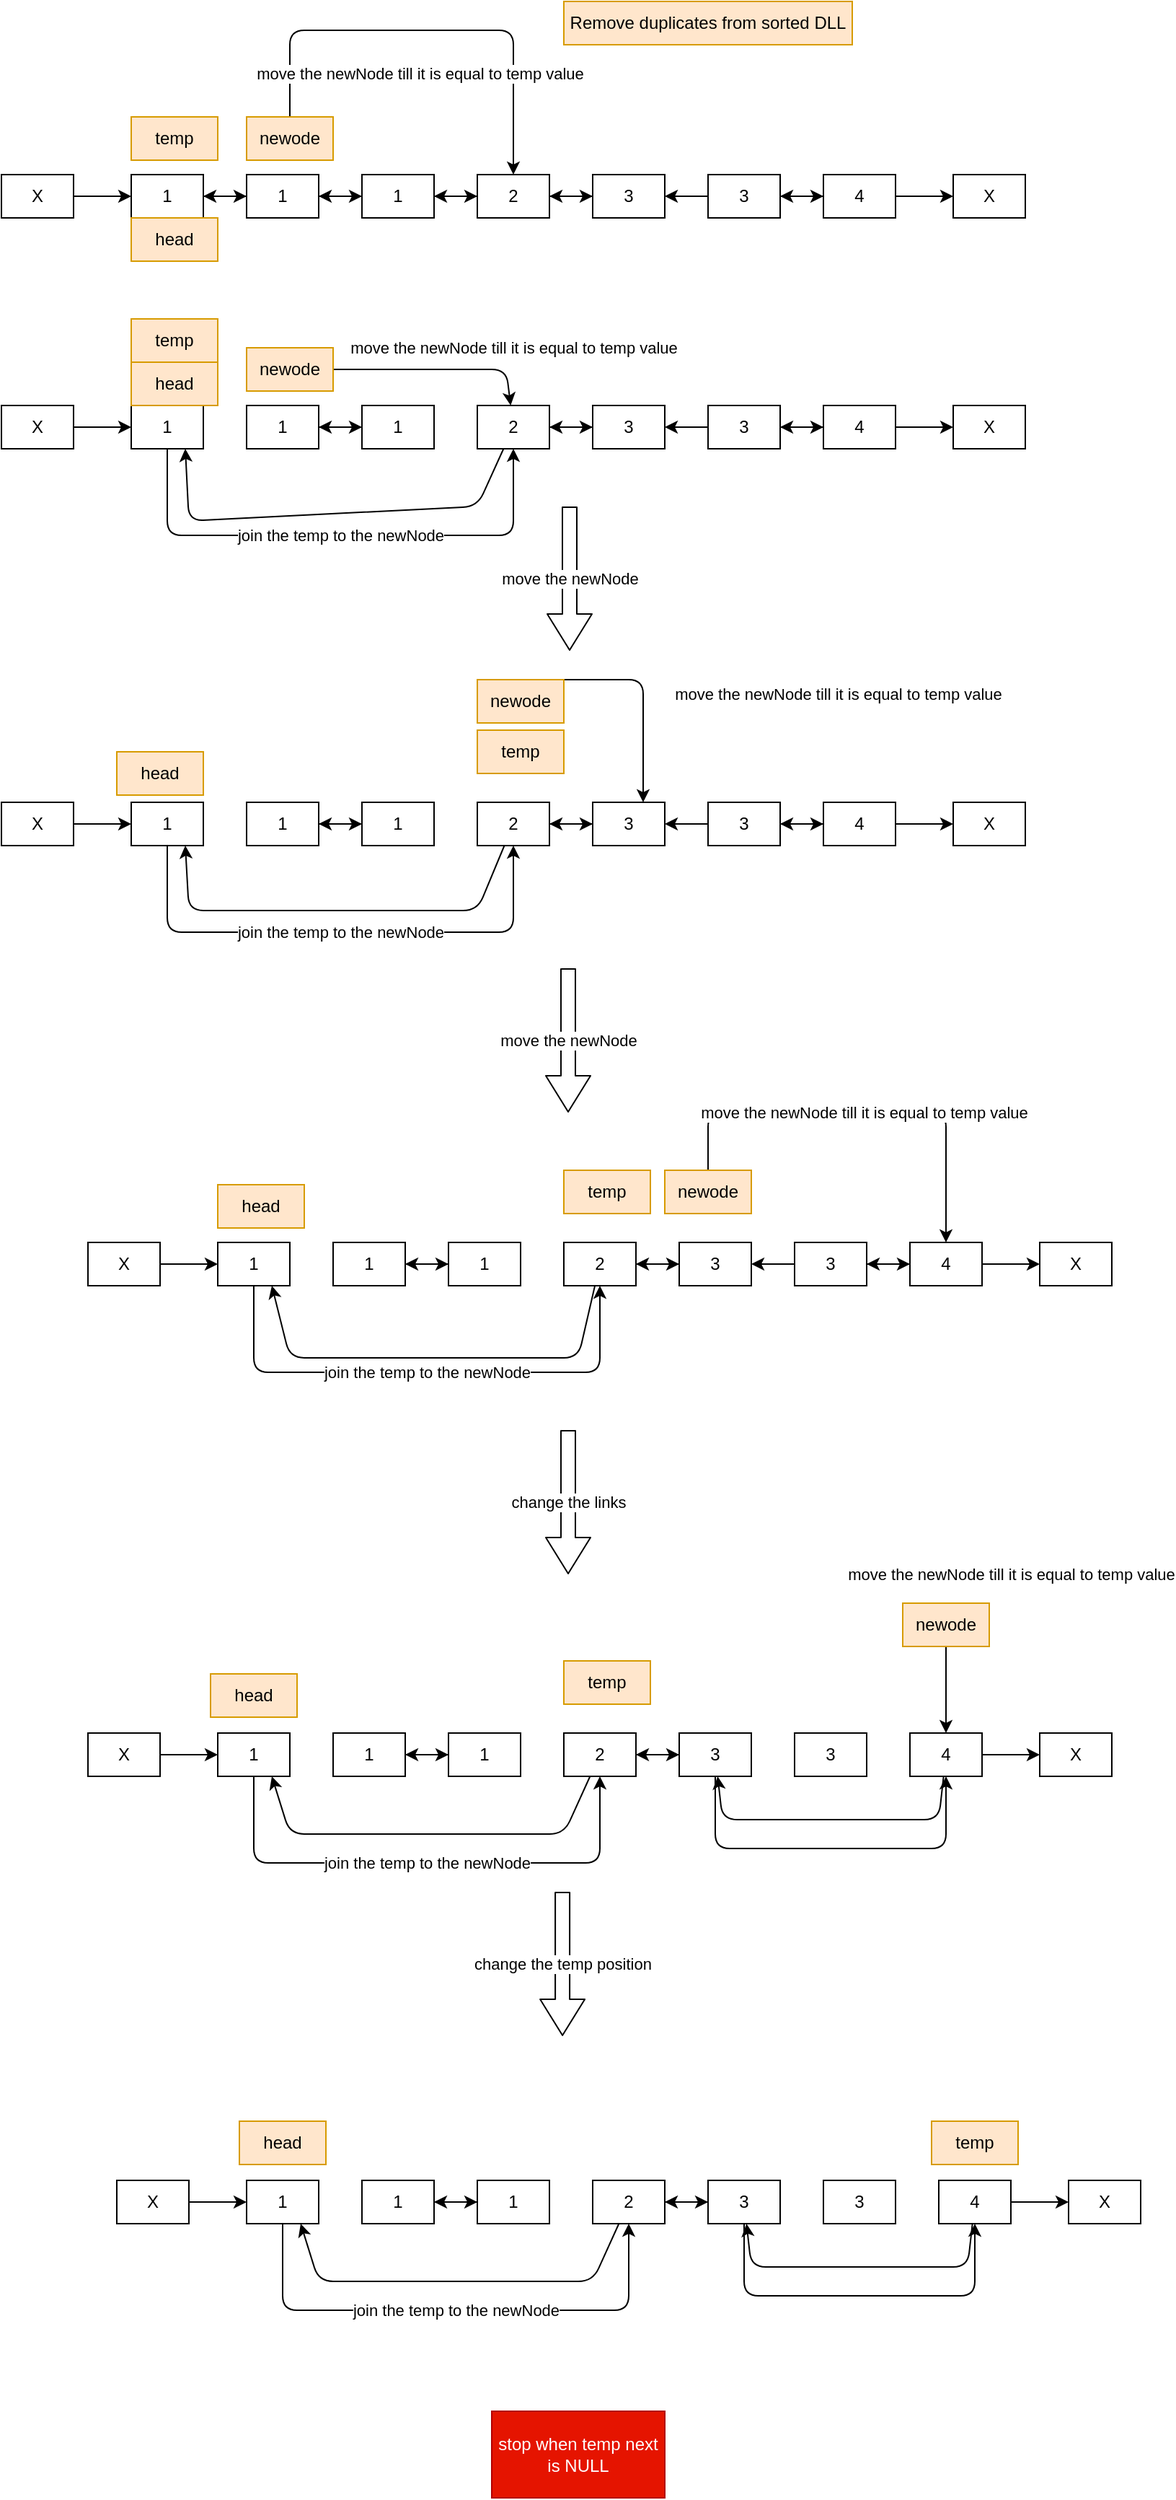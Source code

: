 <mxfile>
    <diagram id="9NSPyu2zDGdmlCWGadzv" name="Page-1">
        <mxGraphModel dx="755" dy="455" grid="1" gridSize="10" guides="1" tooltips="1" connect="1" arrows="1" fold="1" page="1" pageScale="1" pageWidth="827" pageHeight="1169" math="0" shadow="0">
            <root>
                <mxCell id="0"/>
                <mxCell id="1" parent="0"/>
                <UserObject label="Remove duplicates from sorted DLL" link="https://www.youtube.com/watch?v=YJKVTnOJXSY" id="2">
                    <mxCell style="text;strokeColor=#d79b00;align=center;fillColor=#ffe6cc;html=1;verticalAlign=middle;whiteSpace=wrap;rounded=0;" vertex="1" parent="1">
                        <mxGeometry x="410" y="10" width="200" height="30" as="geometry"/>
                    </mxCell>
                </UserObject>
                <mxCell id="6" value="" style="edgeStyle=none;html=1;" edge="1" parent="1" source="4" target="5">
                    <mxGeometry relative="1" as="geometry"/>
                </mxCell>
                <mxCell id="4" value="X" style="whiteSpace=wrap;html=1;" vertex="1" parent="1">
                    <mxGeometry x="20" y="130" width="50" height="30" as="geometry"/>
                </mxCell>
                <mxCell id="28" style="edgeStyle=none;html=1;" edge="1" parent="1" source="5" target="8">
                    <mxGeometry relative="1" as="geometry"/>
                </mxCell>
                <mxCell id="5" value="1" style="whiteSpace=wrap;html=1;" vertex="1" parent="1">
                    <mxGeometry x="110" y="130" width="50" height="30" as="geometry"/>
                </mxCell>
                <mxCell id="23" value="" style="edgeStyle=none;html=1;" edge="1" parent="1" source="8" target="10">
                    <mxGeometry relative="1" as="geometry"/>
                </mxCell>
                <mxCell id="24" value="" style="edgeStyle=none;html=1;" edge="1" parent="1" source="8" target="5">
                    <mxGeometry relative="1" as="geometry"/>
                </mxCell>
                <mxCell id="27" style="edgeStyle=none;html=1;" edge="1" parent="1" source="8" target="9">
                    <mxGeometry relative="1" as="geometry"/>
                </mxCell>
                <mxCell id="8" value="1" style="whiteSpace=wrap;html=1;" vertex="1" parent="1">
                    <mxGeometry x="190" y="130" width="50" height="30" as="geometry"/>
                </mxCell>
                <mxCell id="22" value="" style="edgeStyle=none;html=1;" edge="1" parent="1" source="9" target="8">
                    <mxGeometry relative="1" as="geometry"/>
                </mxCell>
                <mxCell id="9" value="1" style="whiteSpace=wrap;html=1;" vertex="1" parent="1">
                    <mxGeometry x="270" y="130" width="50" height="30" as="geometry"/>
                </mxCell>
                <mxCell id="21" value="" style="edgeStyle=none;html=1;" edge="1" parent="1" source="10" target="9">
                    <mxGeometry relative="1" as="geometry"/>
                </mxCell>
                <mxCell id="29" style="edgeStyle=none;html=1;" edge="1" parent="1" source="10" target="11">
                    <mxGeometry relative="1" as="geometry"/>
                </mxCell>
                <mxCell id="10" value="2" style="whiteSpace=wrap;html=1;" vertex="1" parent="1">
                    <mxGeometry x="350" y="130" width="50" height="30" as="geometry"/>
                </mxCell>
                <mxCell id="20" value="" style="edgeStyle=none;html=1;" edge="1" parent="1" source="11" target="10">
                    <mxGeometry relative="1" as="geometry"/>
                </mxCell>
                <mxCell id="11" value="3" style="whiteSpace=wrap;html=1;" vertex="1" parent="1">
                    <mxGeometry x="430" y="130" width="50" height="30" as="geometry"/>
                </mxCell>
                <mxCell id="18" style="edgeStyle=none;html=1;" edge="1" parent="1" source="12" target="13">
                    <mxGeometry relative="1" as="geometry"/>
                </mxCell>
                <mxCell id="19" value="" style="edgeStyle=none;html=1;" edge="1" parent="1" source="12" target="11">
                    <mxGeometry relative="1" as="geometry"/>
                </mxCell>
                <mxCell id="12" value="3" style="whiteSpace=wrap;html=1;" vertex="1" parent="1">
                    <mxGeometry x="510" y="130" width="50" height="30" as="geometry"/>
                </mxCell>
                <mxCell id="15" value="" style="edgeStyle=none;html=1;" edge="1" parent="1" source="13" target="14">
                    <mxGeometry relative="1" as="geometry"/>
                </mxCell>
                <mxCell id="17" value="" style="edgeStyle=none;html=1;" edge="1" parent="1" source="13" target="12">
                    <mxGeometry relative="1" as="geometry"/>
                </mxCell>
                <mxCell id="13" value="4" style="whiteSpace=wrap;html=1;" vertex="1" parent="1">
                    <mxGeometry x="590" y="130" width="50" height="30" as="geometry"/>
                </mxCell>
                <mxCell id="14" value="X" style="whiteSpace=wrap;html=1;" vertex="1" parent="1">
                    <mxGeometry x="680" y="130" width="50" height="30" as="geometry"/>
                </mxCell>
                <mxCell id="30" value="head" style="text;strokeColor=#d79b00;align=center;fillColor=#ffe6cc;html=1;verticalAlign=middle;whiteSpace=wrap;rounded=0;" vertex="1" parent="1">
                    <mxGeometry x="110" y="160" width="60" height="30" as="geometry"/>
                </mxCell>
                <mxCell id="31" value="temp" style="text;strokeColor=#d79b00;align=center;fillColor=#ffe6cc;html=1;verticalAlign=middle;whiteSpace=wrap;rounded=0;" vertex="1" parent="1">
                    <mxGeometry x="110" y="90" width="60" height="30" as="geometry"/>
                </mxCell>
                <mxCell id="33" value="move the newNode till it is equal to temp value" style="edgeStyle=none;html=1;" edge="1" parent="1" source="32" target="10">
                    <mxGeometry x="-0.048" y="-30" relative="1" as="geometry">
                        <Array as="points">
                            <mxPoint x="220" y="30"/>
                            <mxPoint x="375" y="30"/>
                        </Array>
                        <mxPoint as="offset"/>
                    </mxGeometry>
                </mxCell>
                <mxCell id="32" value="newode" style="text;strokeColor=#d79b00;align=center;fillColor=#ffe6cc;html=1;verticalAlign=middle;whiteSpace=wrap;rounded=0;" vertex="1" parent="1">
                    <mxGeometry x="190" y="90" width="60" height="30" as="geometry"/>
                </mxCell>
                <mxCell id="34" value="" style="edgeStyle=none;html=1;" edge="1" source="35" target="37" parent="1">
                    <mxGeometry relative="1" as="geometry"/>
                </mxCell>
                <mxCell id="35" value="X" style="whiteSpace=wrap;html=1;" vertex="1" parent="1">
                    <mxGeometry x="20" y="290" width="50" height="30" as="geometry"/>
                </mxCell>
                <mxCell id="62" value="join the temp to the newNode" style="edgeStyle=none;html=1;entryX=0.5;entryY=1;entryDx=0;entryDy=0;" edge="1" parent="1" source="37" target="46">
                    <mxGeometry relative="1" as="geometry">
                        <Array as="points">
                            <mxPoint x="135" y="380"/>
                            <mxPoint x="375" y="380"/>
                        </Array>
                    </mxGeometry>
                </mxCell>
                <mxCell id="37" value="1" style="whiteSpace=wrap;html=1;" vertex="1" parent="1">
                    <mxGeometry x="110" y="290" width="50" height="30" as="geometry"/>
                </mxCell>
                <mxCell id="40" style="edgeStyle=none;html=1;" edge="1" source="41" target="43" parent="1">
                    <mxGeometry relative="1" as="geometry"/>
                </mxCell>
                <mxCell id="41" value="1" style="whiteSpace=wrap;html=1;" vertex="1" parent="1">
                    <mxGeometry x="190" y="290" width="50" height="30" as="geometry"/>
                </mxCell>
                <mxCell id="42" value="" style="edgeStyle=none;html=1;" edge="1" source="43" target="41" parent="1">
                    <mxGeometry relative="1" as="geometry"/>
                </mxCell>
                <mxCell id="43" value="1" style="whiteSpace=wrap;html=1;" vertex="1" parent="1">
                    <mxGeometry x="270" y="290" width="50" height="30" as="geometry"/>
                </mxCell>
                <mxCell id="45" style="edgeStyle=none;html=1;" edge="1" source="46" target="48" parent="1">
                    <mxGeometry relative="1" as="geometry"/>
                </mxCell>
                <mxCell id="170" style="edgeStyle=none;html=1;entryX=0.75;entryY=1;entryDx=0;entryDy=0;" edge="1" parent="1" source="46" target="37">
                    <mxGeometry relative="1" as="geometry">
                        <Array as="points">
                            <mxPoint x="350" y="360"/>
                            <mxPoint x="150" y="370"/>
                        </Array>
                    </mxGeometry>
                </mxCell>
                <mxCell id="46" value="2" style="whiteSpace=wrap;html=1;" vertex="1" parent="1">
                    <mxGeometry x="350" y="290" width="50" height="30" as="geometry"/>
                </mxCell>
                <mxCell id="47" value="" style="edgeStyle=none;html=1;" edge="1" source="48" target="46" parent="1">
                    <mxGeometry relative="1" as="geometry"/>
                </mxCell>
                <mxCell id="48" value="3" style="whiteSpace=wrap;html=1;" vertex="1" parent="1">
                    <mxGeometry x="430" y="290" width="50" height="30" as="geometry"/>
                </mxCell>
                <mxCell id="49" style="edgeStyle=none;html=1;" edge="1" source="51" target="54" parent="1">
                    <mxGeometry relative="1" as="geometry"/>
                </mxCell>
                <mxCell id="50" value="" style="edgeStyle=none;html=1;" edge="1" source="51" target="48" parent="1">
                    <mxGeometry relative="1" as="geometry"/>
                </mxCell>
                <mxCell id="51" value="3" style="whiteSpace=wrap;html=1;" vertex="1" parent="1">
                    <mxGeometry x="510" y="290" width="50" height="30" as="geometry"/>
                </mxCell>
                <mxCell id="52" value="" style="edgeStyle=none;html=1;" edge="1" source="54" target="55" parent="1">
                    <mxGeometry relative="1" as="geometry"/>
                </mxCell>
                <mxCell id="53" value="" style="edgeStyle=none;html=1;" edge="1" source="54" target="51" parent="1">
                    <mxGeometry relative="1" as="geometry"/>
                </mxCell>
                <mxCell id="54" value="4" style="whiteSpace=wrap;html=1;" vertex="1" parent="1">
                    <mxGeometry x="590" y="290" width="50" height="30" as="geometry"/>
                </mxCell>
                <mxCell id="55" value="X" style="whiteSpace=wrap;html=1;" vertex="1" parent="1">
                    <mxGeometry x="680" y="290" width="50" height="30" as="geometry"/>
                </mxCell>
                <mxCell id="56" value="head" style="text;strokeColor=#d79b00;align=center;fillColor=#ffe6cc;html=1;verticalAlign=middle;whiteSpace=wrap;rounded=0;" vertex="1" parent="1">
                    <mxGeometry x="110" y="260" width="60" height="30" as="geometry"/>
                </mxCell>
                <mxCell id="57" value="temp" style="text;strokeColor=#d79b00;align=center;fillColor=#ffe6cc;html=1;verticalAlign=middle;whiteSpace=wrap;rounded=0;" vertex="1" parent="1">
                    <mxGeometry x="110" y="230" width="60" height="30" as="geometry"/>
                </mxCell>
                <mxCell id="58" value="" style="edgeStyle=none;html=1;" edge="1" source="59" target="46" parent="1">
                    <mxGeometry relative="1" as="geometry">
                        <Array as="points">
                            <mxPoint x="370" y="265"/>
                        </Array>
                    </mxGeometry>
                </mxCell>
                <mxCell id="87" value="&lt;span style=&quot;color: rgb(0, 0, 0);&quot;&gt;move the newNode till it is equal to temp value&lt;/span&gt;" style="edgeLabel;html=1;align=center;verticalAlign=middle;resizable=0;points=[];" vertex="1" connectable="0" parent="58">
                    <mxGeometry x="0.142" y="-1" relative="1" as="geometry">
                        <mxPoint x="42" y="-16" as="offset"/>
                    </mxGeometry>
                </mxCell>
                <mxCell id="59" value="newode" style="text;strokeColor=#d79b00;align=center;fillColor=#ffe6cc;html=1;verticalAlign=middle;whiteSpace=wrap;rounded=0;" vertex="1" parent="1">
                    <mxGeometry x="190" y="250" width="60" height="30" as="geometry"/>
                </mxCell>
                <mxCell id="63" value="" style="edgeStyle=none;html=1;" edge="1" source="64" target="66" parent="1">
                    <mxGeometry relative="1" as="geometry"/>
                </mxCell>
                <mxCell id="64" value="X" style="whiteSpace=wrap;html=1;" vertex="1" parent="1">
                    <mxGeometry x="80" y="870" width="50" height="30" as="geometry"/>
                </mxCell>
                <mxCell id="65" value="join the temp to the newNode" style="edgeStyle=none;html=1;entryX=0.5;entryY=1;entryDx=0;entryDy=0;" edge="1" source="66" target="72" parent="1">
                    <mxGeometry relative="1" as="geometry">
                        <Array as="points">
                            <mxPoint x="195" y="960"/>
                            <mxPoint x="435" y="960"/>
                        </Array>
                    </mxGeometry>
                </mxCell>
                <mxCell id="66" value="1" style="whiteSpace=wrap;html=1;" vertex="1" parent="1">
                    <mxGeometry x="170" y="870" width="50" height="30" as="geometry"/>
                </mxCell>
                <mxCell id="67" style="edgeStyle=none;html=1;" edge="1" source="68" target="70" parent="1">
                    <mxGeometry relative="1" as="geometry"/>
                </mxCell>
                <mxCell id="68" value="1" style="whiteSpace=wrap;html=1;" vertex="1" parent="1">
                    <mxGeometry x="250" y="870" width="50" height="30" as="geometry"/>
                </mxCell>
                <mxCell id="69" value="" style="edgeStyle=none;html=1;" edge="1" source="70" target="68" parent="1">
                    <mxGeometry relative="1" as="geometry"/>
                </mxCell>
                <mxCell id="70" value="1" style="whiteSpace=wrap;html=1;" vertex="1" parent="1">
                    <mxGeometry x="330" y="870" width="50" height="30" as="geometry"/>
                </mxCell>
                <mxCell id="71" style="edgeStyle=none;html=1;" edge="1" source="72" target="74" parent="1">
                    <mxGeometry relative="1" as="geometry"/>
                </mxCell>
                <mxCell id="167" style="edgeStyle=none;html=1;entryX=0.75;entryY=1;entryDx=0;entryDy=0;" edge="1" parent="1" source="72" target="66">
                    <mxGeometry relative="1" as="geometry">
                        <Array as="points">
                            <mxPoint x="420" y="950"/>
                            <mxPoint x="220" y="950"/>
                        </Array>
                    </mxGeometry>
                </mxCell>
                <mxCell id="72" value="2" style="whiteSpace=wrap;html=1;" vertex="1" parent="1">
                    <mxGeometry x="410" y="870" width="50" height="30" as="geometry"/>
                </mxCell>
                <mxCell id="73" value="" style="edgeStyle=none;html=1;" edge="1" source="74" target="72" parent="1">
                    <mxGeometry relative="1" as="geometry"/>
                </mxCell>
                <mxCell id="74" value="3" style="whiteSpace=wrap;html=1;" vertex="1" parent="1">
                    <mxGeometry x="490" y="870" width="50" height="30" as="geometry"/>
                </mxCell>
                <mxCell id="75" style="edgeStyle=none;html=1;" edge="1" source="77" target="80" parent="1">
                    <mxGeometry relative="1" as="geometry"/>
                </mxCell>
                <mxCell id="76" value="" style="edgeStyle=none;html=1;" edge="1" source="77" target="74" parent="1">
                    <mxGeometry relative="1" as="geometry"/>
                </mxCell>
                <mxCell id="77" value="3" style="whiteSpace=wrap;html=1;" vertex="1" parent="1">
                    <mxGeometry x="570" y="870" width="50" height="30" as="geometry"/>
                </mxCell>
                <mxCell id="78" value="" style="edgeStyle=none;html=1;" edge="1" source="80" target="81" parent="1">
                    <mxGeometry relative="1" as="geometry"/>
                </mxCell>
                <mxCell id="79" value="" style="edgeStyle=none;html=1;" edge="1" source="80" target="77" parent="1">
                    <mxGeometry relative="1" as="geometry"/>
                </mxCell>
                <mxCell id="80" value="4" style="whiteSpace=wrap;html=1;" vertex="1" parent="1">
                    <mxGeometry x="650" y="870" width="50" height="30" as="geometry"/>
                </mxCell>
                <mxCell id="81" value="X" style="whiteSpace=wrap;html=1;" vertex="1" parent="1">
                    <mxGeometry x="740" y="870" width="50" height="30" as="geometry"/>
                </mxCell>
                <mxCell id="82" value="head" style="text;strokeColor=#d79b00;align=center;fillColor=#ffe6cc;html=1;verticalAlign=middle;whiteSpace=wrap;rounded=0;" vertex="1" parent="1">
                    <mxGeometry x="170" y="830" width="60" height="30" as="geometry"/>
                </mxCell>
                <mxCell id="83" value="temp" style="text;strokeColor=#d79b00;align=center;fillColor=#ffe6cc;html=1;verticalAlign=middle;whiteSpace=wrap;rounded=0;" vertex="1" parent="1">
                    <mxGeometry x="410" y="820" width="60" height="30" as="geometry"/>
                </mxCell>
                <mxCell id="88" value="&lt;span style=&quot;color: rgb(0, 0, 0); font-family: Helvetica; font-size: 11px; font-style: normal; font-variant-ligatures: normal; font-variant-caps: normal; font-weight: 400; letter-spacing: normal; orphans: 2; text-align: center; text-indent: 0px; text-transform: none; widows: 2; word-spacing: 0px; -webkit-text-stroke-width: 0px; white-space: nowrap; background-color: rgb(255, 255, 255); text-decoration-thickness: initial; text-decoration-style: initial; text-decoration-color: initial; display: inline !important; float: none;&quot;&gt;move the newNode till it is equal to temp value&lt;/span&gt;" style="edgeStyle=none;html=1;entryX=0.5;entryY=0;entryDx=0;entryDy=0;" edge="1" parent="1" source="86" target="80">
                    <mxGeometry relative="1" as="geometry">
                        <Array as="points">
                            <mxPoint x="510" y="780"/>
                            <mxPoint x="675" y="780"/>
                        </Array>
                    </mxGeometry>
                </mxCell>
                <mxCell id="86" value="newode" style="text;strokeColor=#d79b00;align=center;fillColor=#ffe6cc;html=1;verticalAlign=middle;whiteSpace=wrap;rounded=0;" vertex="1" parent="1">
                    <mxGeometry x="480" y="820" width="60" height="30" as="geometry"/>
                </mxCell>
                <mxCell id="89" value="" style="edgeStyle=none;html=1;" edge="1" source="90" target="92" parent="1">
                    <mxGeometry relative="1" as="geometry"/>
                </mxCell>
                <mxCell id="90" value="X" style="whiteSpace=wrap;html=1;" vertex="1" parent="1">
                    <mxGeometry x="20" y="565" width="50" height="30" as="geometry"/>
                </mxCell>
                <mxCell id="91" value="join the temp to the newNode" style="edgeStyle=none;html=1;entryX=0.5;entryY=1;entryDx=0;entryDy=0;" edge="1" source="92" target="98" parent="1">
                    <mxGeometry relative="1" as="geometry">
                        <Array as="points">
                            <mxPoint x="135" y="655"/>
                            <mxPoint x="375" y="655"/>
                        </Array>
                    </mxGeometry>
                </mxCell>
                <mxCell id="92" value="1" style="whiteSpace=wrap;html=1;" vertex="1" parent="1">
                    <mxGeometry x="110" y="565" width="50" height="30" as="geometry"/>
                </mxCell>
                <mxCell id="93" style="edgeStyle=none;html=1;" edge="1" source="94" target="96" parent="1">
                    <mxGeometry relative="1" as="geometry"/>
                </mxCell>
                <mxCell id="94" value="1" style="whiteSpace=wrap;html=1;" vertex="1" parent="1">
                    <mxGeometry x="190" y="565" width="50" height="30" as="geometry"/>
                </mxCell>
                <mxCell id="95" value="" style="edgeStyle=none;html=1;" edge="1" source="96" target="94" parent="1">
                    <mxGeometry relative="1" as="geometry"/>
                </mxCell>
                <mxCell id="96" value="1" style="whiteSpace=wrap;html=1;" vertex="1" parent="1">
                    <mxGeometry x="270" y="565" width="50" height="30" as="geometry"/>
                </mxCell>
                <mxCell id="97" style="edgeStyle=none;html=1;" edge="1" source="98" target="100" parent="1">
                    <mxGeometry relative="1" as="geometry"/>
                </mxCell>
                <mxCell id="169" style="edgeStyle=none;html=1;entryX=0.75;entryY=1;entryDx=0;entryDy=0;" edge="1" parent="1" source="98" target="92">
                    <mxGeometry relative="1" as="geometry">
                        <Array as="points">
                            <mxPoint x="350" y="640"/>
                            <mxPoint x="150" y="640"/>
                        </Array>
                    </mxGeometry>
                </mxCell>
                <mxCell id="98" value="2" style="whiteSpace=wrap;html=1;" vertex="1" parent="1">
                    <mxGeometry x="350" y="565" width="50" height="30" as="geometry"/>
                </mxCell>
                <mxCell id="99" value="" style="edgeStyle=none;html=1;" edge="1" source="100" target="98" parent="1">
                    <mxGeometry relative="1" as="geometry"/>
                </mxCell>
                <mxCell id="100" value="3" style="whiteSpace=wrap;html=1;" vertex="1" parent="1">
                    <mxGeometry x="430" y="565" width="50" height="30" as="geometry"/>
                </mxCell>
                <mxCell id="101" style="edgeStyle=none;html=1;" edge="1" source="103" target="106" parent="1">
                    <mxGeometry relative="1" as="geometry"/>
                </mxCell>
                <mxCell id="102" value="" style="edgeStyle=none;html=1;" edge="1" source="103" target="100" parent="1">
                    <mxGeometry relative="1" as="geometry"/>
                </mxCell>
                <mxCell id="103" value="3" style="whiteSpace=wrap;html=1;" vertex="1" parent="1">
                    <mxGeometry x="510" y="565" width="50" height="30" as="geometry"/>
                </mxCell>
                <mxCell id="104" value="" style="edgeStyle=none;html=1;" edge="1" source="106" target="107" parent="1">
                    <mxGeometry relative="1" as="geometry"/>
                </mxCell>
                <mxCell id="105" value="" style="edgeStyle=none;html=1;" edge="1" source="106" target="103" parent="1">
                    <mxGeometry relative="1" as="geometry"/>
                </mxCell>
                <mxCell id="106" value="4" style="whiteSpace=wrap;html=1;" vertex="1" parent="1">
                    <mxGeometry x="590" y="565" width="50" height="30" as="geometry"/>
                </mxCell>
                <mxCell id="107" value="X" style="whiteSpace=wrap;html=1;" vertex="1" parent="1">
                    <mxGeometry x="680" y="565" width="50" height="30" as="geometry"/>
                </mxCell>
                <mxCell id="108" value="head" style="text;strokeColor=#d79b00;align=center;fillColor=#ffe6cc;html=1;verticalAlign=middle;whiteSpace=wrap;rounded=0;" vertex="1" parent="1">
                    <mxGeometry x="100" y="530" width="60" height="30" as="geometry"/>
                </mxCell>
                <mxCell id="109" value="temp" style="text;strokeColor=#d79b00;align=center;fillColor=#ffe6cc;html=1;verticalAlign=middle;whiteSpace=wrap;rounded=0;" vertex="1" parent="1">
                    <mxGeometry x="350" y="515" width="60" height="30" as="geometry"/>
                </mxCell>
                <mxCell id="110" value="&lt;span style=&quot;color: rgb(0, 0, 0); font-family: Helvetica; font-size: 11px; font-style: normal; font-variant-ligatures: normal; font-variant-caps: normal; font-weight: 400; letter-spacing: normal; orphans: 2; text-align: center; text-indent: 0px; text-transform: none; widows: 2; word-spacing: 0px; -webkit-text-stroke-width: 0px; white-space: nowrap; background-color: rgb(255, 255, 255); text-decoration-thickness: initial; text-decoration-style: initial; text-decoration-color: initial; display: inline !important; float: none;&quot;&gt;move the newNode till it is equal to temp value&lt;/span&gt;" style="edgeStyle=none;html=1;entryX=0.5;entryY=0;entryDx=0;entryDy=0;exitX=0.5;exitY=0;exitDx=0;exitDy=0;" edge="1" source="111" parent="1">
                    <mxGeometry x="0.118" y="135" relative="1" as="geometry">
                        <mxPoint x="300" y="515" as="sourcePoint"/>
                        <mxPoint x="465" y="565" as="targetPoint"/>
                        <Array as="points">
                            <mxPoint x="465" y="480"/>
                        </Array>
                        <mxPoint as="offset"/>
                    </mxGeometry>
                </mxCell>
                <mxCell id="111" value="newode" style="text;strokeColor=#d79b00;align=center;fillColor=#ffe6cc;html=1;verticalAlign=middle;whiteSpace=wrap;rounded=0;" vertex="1" parent="1">
                    <mxGeometry x="350" y="480" width="60" height="30" as="geometry"/>
                </mxCell>
                <mxCell id="112" value="move the newNode" style="edgeStyle=none;orthogonalLoop=1;jettySize=auto;html=1;shape=flexArrow;rounded=1;startSize=8;endSize=8;" edge="1" parent="1">
                    <mxGeometry width="100" relative="1" as="geometry">
                        <mxPoint x="413" y="680" as="sourcePoint"/>
                        <mxPoint x="413" y="780" as="targetPoint"/>
                        <Array as="points"/>
                    </mxGeometry>
                </mxCell>
                <mxCell id="138" value="move the newNode" style="edgeStyle=none;orthogonalLoop=1;jettySize=auto;html=1;shape=flexArrow;rounded=1;startSize=8;endSize=8;" edge="1" parent="1">
                    <mxGeometry width="100" relative="1" as="geometry">
                        <mxPoint x="414" y="360" as="sourcePoint"/>
                        <mxPoint x="414" y="460" as="targetPoint"/>
                        <Array as="points"/>
                    </mxGeometry>
                </mxCell>
                <mxCell id="139" value="change the links" style="edgeStyle=none;orthogonalLoop=1;jettySize=auto;html=1;shape=flexArrow;rounded=1;startSize=8;endSize=8;" edge="1" parent="1">
                    <mxGeometry width="100" relative="1" as="geometry">
                        <mxPoint x="413" y="1000" as="sourcePoint"/>
                        <mxPoint x="413" y="1100" as="targetPoint"/>
                        <Array as="points"/>
                    </mxGeometry>
                </mxCell>
                <mxCell id="140" value="" style="edgeStyle=none;html=1;" edge="1" source="141" target="143" parent="1">
                    <mxGeometry relative="1" as="geometry"/>
                </mxCell>
                <mxCell id="141" value="X" style="whiteSpace=wrap;html=1;" vertex="1" parent="1">
                    <mxGeometry x="80" y="1210" width="50" height="30" as="geometry"/>
                </mxCell>
                <mxCell id="142" value="join the temp to the newNode" style="edgeStyle=none;html=1;entryX=0.5;entryY=1;entryDx=0;entryDy=0;" edge="1" source="143" target="149" parent="1">
                    <mxGeometry relative="1" as="geometry">
                        <Array as="points">
                            <mxPoint x="195" y="1300"/>
                            <mxPoint x="435" y="1300"/>
                        </Array>
                    </mxGeometry>
                </mxCell>
                <mxCell id="143" value="1" style="whiteSpace=wrap;html=1;" vertex="1" parent="1">
                    <mxGeometry x="170" y="1210" width="50" height="30" as="geometry"/>
                </mxCell>
                <mxCell id="144" style="edgeStyle=none;html=1;" edge="1" source="145" target="147" parent="1">
                    <mxGeometry relative="1" as="geometry"/>
                </mxCell>
                <mxCell id="145" value="1" style="whiteSpace=wrap;html=1;" vertex="1" parent="1">
                    <mxGeometry x="250" y="1210" width="50" height="30" as="geometry"/>
                </mxCell>
                <mxCell id="146" value="" style="edgeStyle=none;html=1;" edge="1" source="147" target="145" parent="1">
                    <mxGeometry relative="1" as="geometry"/>
                </mxCell>
                <mxCell id="147" value="1" style="whiteSpace=wrap;html=1;" vertex="1" parent="1">
                    <mxGeometry x="330" y="1210" width="50" height="30" as="geometry"/>
                </mxCell>
                <mxCell id="148" style="edgeStyle=none;html=1;" edge="1" source="149" target="151" parent="1">
                    <mxGeometry relative="1" as="geometry"/>
                </mxCell>
                <mxCell id="166" style="edgeStyle=none;html=1;entryX=0.75;entryY=1;entryDx=0;entryDy=0;" edge="1" parent="1" source="149" target="143">
                    <mxGeometry relative="1" as="geometry">
                        <Array as="points">
                            <mxPoint x="410" y="1280"/>
                            <mxPoint x="220" y="1280"/>
                        </Array>
                    </mxGeometry>
                </mxCell>
                <mxCell id="149" value="2" style="whiteSpace=wrap;html=1;" vertex="1" parent="1">
                    <mxGeometry x="410" y="1210" width="50" height="30" as="geometry"/>
                </mxCell>
                <mxCell id="150" value="" style="edgeStyle=none;html=1;" edge="1" source="151" target="149" parent="1">
                    <mxGeometry relative="1" as="geometry"/>
                </mxCell>
                <mxCell id="164" style="edgeStyle=none;html=1;entryX=0.5;entryY=1;entryDx=0;entryDy=0;" edge="1" parent="1" source="151" target="157">
                    <mxGeometry relative="1" as="geometry">
                        <Array as="points">
                            <mxPoint x="515" y="1290"/>
                            <mxPoint x="675" y="1290"/>
                        </Array>
                    </mxGeometry>
                </mxCell>
                <mxCell id="151" value="3" style="whiteSpace=wrap;html=1;" vertex="1" parent="1">
                    <mxGeometry x="490" y="1210" width="50" height="30" as="geometry"/>
                </mxCell>
                <mxCell id="154" value="3" style="whiteSpace=wrap;html=1;" vertex="1" parent="1">
                    <mxGeometry x="570" y="1210" width="50" height="30" as="geometry"/>
                </mxCell>
                <mxCell id="155" value="" style="edgeStyle=none;html=1;" edge="1" source="157" target="158" parent="1">
                    <mxGeometry relative="1" as="geometry"/>
                </mxCell>
                <mxCell id="165" style="edgeStyle=none;html=1;" edge="1" parent="1" source="157" target="151">
                    <mxGeometry relative="1" as="geometry">
                        <Array as="points">
                            <mxPoint x="670" y="1270"/>
                            <mxPoint x="520" y="1270"/>
                        </Array>
                    </mxGeometry>
                </mxCell>
                <mxCell id="157" value="4" style="whiteSpace=wrap;html=1;" vertex="1" parent="1">
                    <mxGeometry x="650" y="1210" width="50" height="30" as="geometry"/>
                </mxCell>
                <mxCell id="158" value="X" style="whiteSpace=wrap;html=1;" vertex="1" parent="1">
                    <mxGeometry x="740" y="1210" width="50" height="30" as="geometry"/>
                </mxCell>
                <mxCell id="159" value="head" style="text;strokeColor=#d79b00;align=center;fillColor=#ffe6cc;html=1;verticalAlign=middle;whiteSpace=wrap;rounded=0;" vertex="1" parent="1">
                    <mxGeometry x="165" y="1169" width="60" height="30" as="geometry"/>
                </mxCell>
                <mxCell id="160" value="temp" style="text;strokeColor=#d79b00;align=center;fillColor=#ffe6cc;html=1;verticalAlign=middle;whiteSpace=wrap;rounded=0;" vertex="1" parent="1">
                    <mxGeometry x="410" y="1160" width="60" height="30" as="geometry"/>
                </mxCell>
                <mxCell id="161" value="&lt;span style=&quot;color: rgb(0, 0, 0); font-family: Helvetica; font-size: 11px; font-style: normal; font-variant-ligatures: normal; font-variant-caps: normal; font-weight: 400; letter-spacing: normal; orphans: 2; text-align: center; text-indent: 0px; text-transform: none; widows: 2; word-spacing: 0px; -webkit-text-stroke-width: 0px; white-space: nowrap; background-color: rgb(255, 255, 255); text-decoration-thickness: initial; text-decoration-style: initial; text-decoration-color: initial; display: inline !important; float: none;&quot;&gt;move the newNode till it is equal to temp value&lt;/span&gt;" style="edgeStyle=none;html=1;entryX=0.5;entryY=0;entryDx=0;entryDy=0;" edge="1" source="162" target="157" parent="1">
                    <mxGeometry x="-1" y="67" relative="1" as="geometry">
                        <Array as="points">
                            <mxPoint x="675" y="1180"/>
                        </Array>
                        <mxPoint x="-22" y="-50" as="offset"/>
                    </mxGeometry>
                </mxCell>
                <mxCell id="162" value="newode" style="text;strokeColor=#d79b00;align=center;fillColor=#ffe6cc;html=1;verticalAlign=middle;whiteSpace=wrap;rounded=0;" vertex="1" parent="1">
                    <mxGeometry x="645" y="1120" width="60" height="30" as="geometry"/>
                </mxCell>
                <mxCell id="171" value="change the temp position" style="edgeStyle=none;orthogonalLoop=1;jettySize=auto;html=1;shape=flexArrow;rounded=1;startSize=8;endSize=8;" edge="1" parent="1">
                    <mxGeometry width="100" relative="1" as="geometry">
                        <mxPoint x="409.05" y="1320" as="sourcePoint"/>
                        <mxPoint x="409.05" y="1420" as="targetPoint"/>
                        <Array as="points"/>
                    </mxGeometry>
                </mxCell>
                <mxCell id="172" value="" style="edgeStyle=none;html=1;" edge="1" source="173" target="175" parent="1">
                    <mxGeometry relative="1" as="geometry"/>
                </mxCell>
                <mxCell id="173" value="X" style="whiteSpace=wrap;html=1;" vertex="1" parent="1">
                    <mxGeometry x="100" y="1520" width="50" height="30" as="geometry"/>
                </mxCell>
                <mxCell id="174" value="join the temp to the newNode" style="edgeStyle=none;html=1;entryX=0.5;entryY=1;entryDx=0;entryDy=0;" edge="1" source="175" target="182" parent="1">
                    <mxGeometry relative="1" as="geometry">
                        <Array as="points">
                            <mxPoint x="215" y="1610"/>
                            <mxPoint x="455" y="1610"/>
                        </Array>
                    </mxGeometry>
                </mxCell>
                <mxCell id="175" value="1" style="whiteSpace=wrap;html=1;" vertex="1" parent="1">
                    <mxGeometry x="190" y="1520" width="50" height="30" as="geometry"/>
                </mxCell>
                <mxCell id="176" style="edgeStyle=none;html=1;" edge="1" source="177" target="179" parent="1">
                    <mxGeometry relative="1" as="geometry"/>
                </mxCell>
                <mxCell id="177" value="1" style="whiteSpace=wrap;html=1;" vertex="1" parent="1">
                    <mxGeometry x="270" y="1520" width="50" height="30" as="geometry"/>
                </mxCell>
                <mxCell id="178" value="" style="edgeStyle=none;html=1;" edge="1" source="179" target="177" parent="1">
                    <mxGeometry relative="1" as="geometry"/>
                </mxCell>
                <mxCell id="179" value="1" style="whiteSpace=wrap;html=1;" vertex="1" parent="1">
                    <mxGeometry x="350" y="1520" width="50" height="30" as="geometry"/>
                </mxCell>
                <mxCell id="180" style="edgeStyle=none;html=1;" edge="1" source="182" target="185" parent="1">
                    <mxGeometry relative="1" as="geometry"/>
                </mxCell>
                <mxCell id="181" style="edgeStyle=none;html=1;entryX=0.75;entryY=1;entryDx=0;entryDy=0;" edge="1" source="182" target="175" parent="1">
                    <mxGeometry relative="1" as="geometry">
                        <Array as="points">
                            <mxPoint x="430" y="1590"/>
                            <mxPoint x="240" y="1590"/>
                        </Array>
                    </mxGeometry>
                </mxCell>
                <mxCell id="182" value="2" style="whiteSpace=wrap;html=1;" vertex="1" parent="1">
                    <mxGeometry x="430" y="1520" width="50" height="30" as="geometry"/>
                </mxCell>
                <mxCell id="183" value="" style="edgeStyle=none;html=1;" edge="1" source="185" target="182" parent="1">
                    <mxGeometry relative="1" as="geometry"/>
                </mxCell>
                <mxCell id="184" style="edgeStyle=none;html=1;entryX=0.5;entryY=1;entryDx=0;entryDy=0;" edge="1" source="185" target="189" parent="1">
                    <mxGeometry relative="1" as="geometry">
                        <Array as="points">
                            <mxPoint x="535" y="1600"/>
                            <mxPoint x="695" y="1600"/>
                        </Array>
                    </mxGeometry>
                </mxCell>
                <mxCell id="185" value="3" style="whiteSpace=wrap;html=1;" vertex="1" parent="1">
                    <mxGeometry x="510" y="1520" width="50" height="30" as="geometry"/>
                </mxCell>
                <mxCell id="186" value="3" style="whiteSpace=wrap;html=1;" vertex="1" parent="1">
                    <mxGeometry x="590" y="1520" width="50" height="30" as="geometry"/>
                </mxCell>
                <mxCell id="187" value="" style="edgeStyle=none;html=1;" edge="1" source="189" target="190" parent="1">
                    <mxGeometry relative="1" as="geometry"/>
                </mxCell>
                <mxCell id="188" style="edgeStyle=none;html=1;" edge="1" source="189" target="185" parent="1">
                    <mxGeometry relative="1" as="geometry">
                        <Array as="points">
                            <mxPoint x="690" y="1580"/>
                            <mxPoint x="540" y="1580"/>
                        </Array>
                    </mxGeometry>
                </mxCell>
                <mxCell id="189" value="4" style="whiteSpace=wrap;html=1;" vertex="1" parent="1">
                    <mxGeometry x="670" y="1520" width="50" height="30" as="geometry"/>
                </mxCell>
                <mxCell id="190" value="X" style="whiteSpace=wrap;html=1;" vertex="1" parent="1">
                    <mxGeometry x="760" y="1520" width="50" height="30" as="geometry"/>
                </mxCell>
                <mxCell id="191" value="head" style="text;strokeColor=#d79b00;align=center;fillColor=#ffe6cc;html=1;verticalAlign=middle;whiteSpace=wrap;rounded=0;" vertex="1" parent="1">
                    <mxGeometry x="185" y="1479" width="60" height="30" as="geometry"/>
                </mxCell>
                <mxCell id="192" value="temp" style="text;strokeColor=#d79b00;align=center;fillColor=#ffe6cc;html=1;verticalAlign=middle;whiteSpace=wrap;rounded=0;" vertex="1" parent="1">
                    <mxGeometry x="665" y="1479" width="60" height="30" as="geometry"/>
                </mxCell>
                <mxCell id="195" value="stop when temp next is NULL" style="whiteSpace=wrap;html=1;fillColor=#e51400;fontColor=#ffffff;strokeColor=#B20000;" vertex="1" parent="1">
                    <mxGeometry x="360" y="1680" width="120" height="60" as="geometry"/>
                </mxCell>
            </root>
        </mxGraphModel>
    </diagram>
</mxfile>